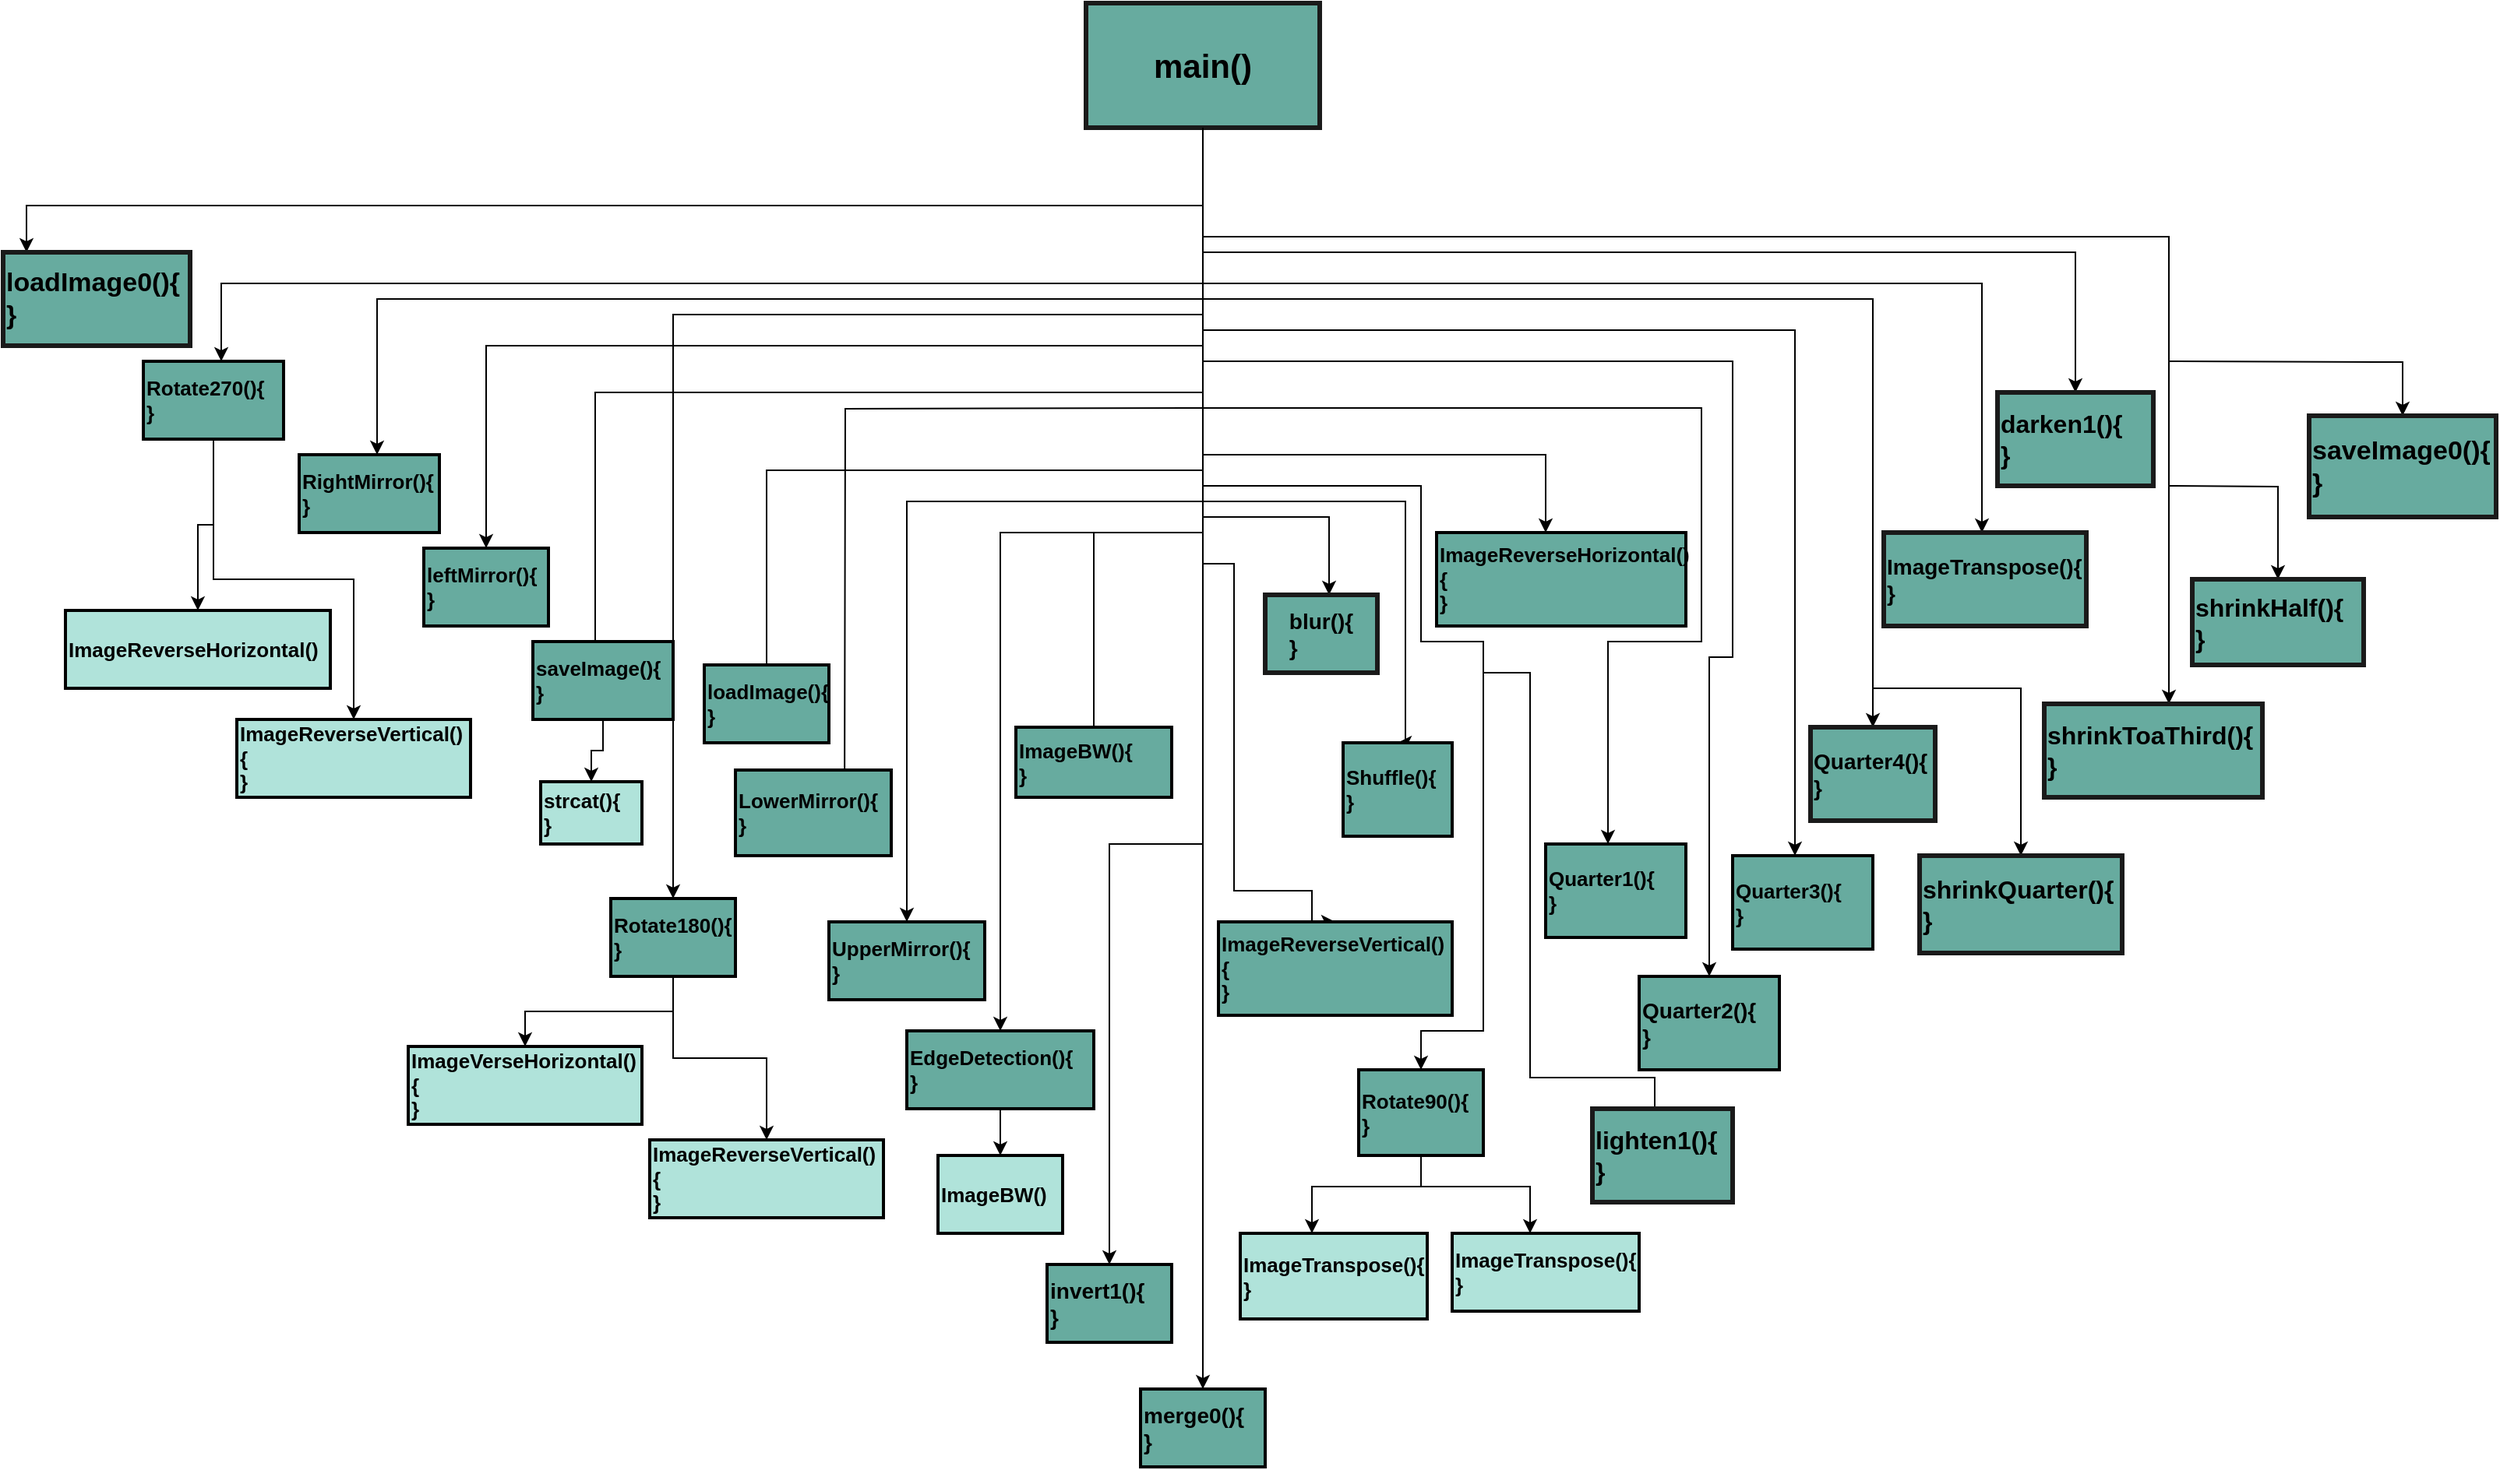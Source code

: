 <mxfile version="17.4.6" type="github">
  <diagram id="MK9E6m1rC_Ceh40QdafB" name="Page-1">
    <mxGraphModel dx="2343" dy="2130" grid="1" gridSize="10" guides="1" tooltips="1" connect="1" arrows="1" fold="1" page="1" pageScale="1" pageWidth="827" pageHeight="1169" math="0" shadow="0">
      <root>
        <mxCell id="0" />
        <mxCell id="1" parent="0" />
        <mxCell id="c3cVW_hT-gAAG0aajmd0-12" value="" style="edgeStyle=orthogonalEdgeStyle;rounded=0;orthogonalLoop=1;jettySize=auto;html=1;" edge="1" parent="1" source="NfJnrtJ1xeioVCy1zizD-12" target="c3cVW_hT-gAAG0aajmd0-11">
          <mxGeometry relative="1" as="geometry">
            <Array as="points">
              <mxPoint x="390" y="20" />
              <mxPoint x="200" y="20" />
            </Array>
          </mxGeometry>
        </mxCell>
        <mxCell id="c3cVW_hT-gAAG0aajmd0-14" value="" style="edgeStyle=orthogonalEdgeStyle;rounded=0;orthogonalLoop=1;jettySize=auto;html=1;" edge="1" parent="1" source="NfJnrtJ1xeioVCy1zizD-12" target="c3cVW_hT-gAAG0aajmd0-13">
          <mxGeometry relative="1" as="geometry">
            <Array as="points">
              <mxPoint x="390" y="40" />
              <mxPoint x="260" y="40" />
            </Array>
          </mxGeometry>
        </mxCell>
        <mxCell id="c3cVW_hT-gAAG0aajmd0-16" value="" style="edgeStyle=orthogonalEdgeStyle;rounded=0;orthogonalLoop=1;jettySize=auto;html=1;startArrow=none;" edge="1" parent="1" target="c3cVW_hT-gAAG0aajmd0-15">
          <mxGeometry relative="1" as="geometry">
            <mxPoint x="390" y="20" as="sourcePoint" />
            <Array as="points">
              <mxPoint x="390" y="240" />
              <mxPoint x="330" y="240" />
            </Array>
          </mxGeometry>
        </mxCell>
        <mxCell id="c3cVW_hT-gAAG0aajmd0-19" value="" style="edgeStyle=orthogonalEdgeStyle;rounded=0;orthogonalLoop=1;jettySize=auto;html=1;" edge="1" parent="1" source="NfJnrtJ1xeioVCy1zizD-12" target="c3cVW_hT-gAAG0aajmd0-18">
          <mxGeometry relative="1" as="geometry">
            <Array as="points">
              <mxPoint x="390" y="40" />
              <mxPoint x="390" y="40" />
            </Array>
          </mxGeometry>
        </mxCell>
        <mxCell id="c3cVW_hT-gAAG0aajmd0-21" value="" style="edgeStyle=orthogonalEdgeStyle;rounded=0;orthogonalLoop=1;jettySize=auto;html=1;entryX=0.5;entryY=0;entryDx=0;entryDy=0;" edge="1" parent="1" source="NfJnrtJ1xeioVCy1zizD-12" target="c3cVW_hT-gAAG0aajmd0-22">
          <mxGeometry relative="1" as="geometry">
            <Array as="points">
              <mxPoint x="390" y="60" />
              <mxPoint x="410" y="60" />
              <mxPoint x="410" y="270" />
              <mxPoint x="460" y="270" />
              <mxPoint x="460" y="290" />
            </Array>
          </mxGeometry>
        </mxCell>
        <mxCell id="c3cVW_hT-gAAG0aajmd0-23" value="" style="edgeStyle=orthogonalEdgeStyle;rounded=0;orthogonalLoop=1;jettySize=auto;html=1;entryX=0.5;entryY=0;entryDx=0;entryDy=0;" edge="1" parent="1" target="c3cVW_hT-gAAG0aajmd0-20">
          <mxGeometry relative="1" as="geometry">
            <mxPoint x="390" y="20" as="sourcePoint" />
            <Array as="points">
              <mxPoint x="520" y="20" />
              <mxPoint x="520" y="175" />
            </Array>
          </mxGeometry>
        </mxCell>
        <mxCell id="c3cVW_hT-gAAG0aajmd0-25" value="" style="edgeStyle=orthogonalEdgeStyle;rounded=0;orthogonalLoop=1;jettySize=auto;html=1;" edge="1" parent="1" source="NfJnrtJ1xeioVCy1zizD-12" target="c3cVW_hT-gAAG0aajmd0-24">
          <mxGeometry relative="1" as="geometry">
            <Array as="points">
              <mxPoint x="390" y="10" />
              <mxPoint x="530" y="10" />
              <mxPoint x="530" y="110" />
              <mxPoint x="570" y="110" />
              <mxPoint x="570" y="360" />
              <mxPoint x="530" y="360" />
            </Array>
          </mxGeometry>
        </mxCell>
        <mxCell id="c3cVW_hT-gAAG0aajmd0-27" value="" style="edgeStyle=orthogonalEdgeStyle;rounded=0;orthogonalLoop=1;jettySize=auto;html=1;" edge="1" parent="1" source="NfJnrtJ1xeioVCy1zizD-12" target="c3cVW_hT-gAAG0aajmd0-26">
          <mxGeometry relative="1" as="geometry">
            <Array as="points">
              <mxPoint x="390" y="-10" />
              <mxPoint x="610" y="-10" />
            </Array>
          </mxGeometry>
        </mxCell>
        <mxCell id="c3cVW_hT-gAAG0aajmd0-29" value="" style="edgeStyle=orthogonalEdgeStyle;rounded=0;orthogonalLoop=1;jettySize=auto;html=1;" edge="1" parent="1" source="NfJnrtJ1xeioVCy1zizD-12" target="c3cVW_hT-gAAG0aajmd0-28">
          <mxGeometry relative="1" as="geometry">
            <Array as="points">
              <mxPoint x="390" y="-80" />
              <mxPoint x="-70" y="-80" />
            </Array>
          </mxGeometry>
        </mxCell>
        <mxCell id="c3cVW_hT-gAAG0aajmd0-31" value="" style="edgeStyle=orthogonalEdgeStyle;rounded=0;orthogonalLoop=1;jettySize=auto;html=1;" edge="1" parent="1" source="NfJnrtJ1xeioVCy1zizD-12" target="c3cVW_hT-gAAG0aajmd0-30">
          <mxGeometry relative="1" as="geometry">
            <Array as="points">
              <mxPoint x="390" y="-40" />
              <mxPoint x="710" y="-40" />
              <mxPoint x="710" y="110" />
              <mxPoint x="650" y="110" />
            </Array>
          </mxGeometry>
        </mxCell>
        <mxCell id="c3cVW_hT-gAAG0aajmd0-33" value="" style="edgeStyle=orthogonalEdgeStyle;rounded=0;orthogonalLoop=1;jettySize=auto;html=1;" edge="1" parent="1" source="NfJnrtJ1xeioVCy1zizD-12" target="c3cVW_hT-gAAG0aajmd0-32">
          <mxGeometry relative="1" as="geometry">
            <Array as="points">
              <mxPoint x="390" y="-90" />
              <mxPoint x="770" y="-90" />
            </Array>
          </mxGeometry>
        </mxCell>
        <mxCell id="c3cVW_hT-gAAG0aajmd0-35" value="" style="edgeStyle=orthogonalEdgeStyle;rounded=0;orthogonalLoop=1;jettySize=auto;html=1;" edge="1" parent="1" source="NfJnrtJ1xeioVCy1zizD-12" target="c3cVW_hT-gAAG0aajmd0-34">
          <mxGeometry relative="1" as="geometry">
            <Array as="points">
              <mxPoint x="390" y="-70" />
              <mxPoint x="730" y="-70" />
              <mxPoint x="730" y="120" />
              <mxPoint x="715" y="120" />
            </Array>
          </mxGeometry>
        </mxCell>
        <mxCell id="c3cVW_hT-gAAG0aajmd0-65" value="" style="edgeStyle=orthogonalEdgeStyle;rounded=0;orthogonalLoop=1;jettySize=auto;html=1;fontSize=13;fontColor=none;" edge="1" parent="1" source="NfJnrtJ1xeioVCy1zizD-12" target="c3cVW_hT-gAAG0aajmd0-64">
          <mxGeometry relative="1" as="geometry">
            <Array as="points">
              <mxPoint x="390" y="30" />
              <mxPoint x="471" y="30" />
            </Array>
          </mxGeometry>
        </mxCell>
        <mxCell id="c3cVW_hT-gAAG0aajmd0-67" value="" style="edgeStyle=orthogonalEdgeStyle;rounded=0;orthogonalLoop=1;jettySize=auto;html=1;fontSize=13;fontColor=none;" edge="1" parent="1" source="NfJnrtJ1xeioVCy1zizD-12" target="c3cVW_hT-gAAG0aajmd0-66">
          <mxGeometry relative="1" as="geometry">
            <Array as="points">
              <mxPoint x="390" y="-110" />
              <mxPoint x="820" y="-110" />
            </Array>
          </mxGeometry>
        </mxCell>
        <mxCell id="c3cVW_hT-gAAG0aajmd0-69" value="" style="edgeStyle=orthogonalEdgeStyle;rounded=0;orthogonalLoop=1;jettySize=auto;html=1;fontSize=21;fontColor=none;" edge="1" parent="1" source="NfJnrtJ1xeioVCy1zizD-12" target="c3cVW_hT-gAAG0aajmd0-68">
          <mxGeometry relative="1" as="geometry">
            <Array as="points">
              <mxPoint x="390" y="-120" />
              <mxPoint x="890" y="-120" />
            </Array>
          </mxGeometry>
        </mxCell>
        <mxCell id="c3cVW_hT-gAAG0aajmd0-77" value="" style="edgeStyle=orthogonalEdgeStyle;rounded=0;orthogonalLoop=1;jettySize=auto;html=1;fontSize=14;fontColor=none;" edge="1" parent="1" source="NfJnrtJ1xeioVCy1zizD-12" target="c3cVW_hT-gAAG0aajmd0-76">
          <mxGeometry relative="1" as="geometry">
            <Array as="points">
              <mxPoint x="390" y="-140" />
              <mxPoint x="950" y="-140" />
            </Array>
          </mxGeometry>
        </mxCell>
        <mxCell id="c3cVW_hT-gAAG0aajmd0-85" value="" style="edgeStyle=orthogonalEdgeStyle;rounded=0;orthogonalLoop=1;jettySize=auto;html=1;fontSize=16;fontColor=none;" edge="1" parent="1" source="NfJnrtJ1xeioVCy1zizD-12" target="c3cVW_hT-gAAG0aajmd0-84">
          <mxGeometry relative="1" as="geometry">
            <Array as="points">
              <mxPoint x="390" y="-150" />
              <mxPoint x="1010" y="-150" />
            </Array>
          </mxGeometry>
        </mxCell>
        <mxCell id="c3cVW_hT-gAAG0aajmd0-87" value="" style="edgeStyle=orthogonalEdgeStyle;rounded=0;orthogonalLoop=1;jettySize=auto;html=1;fontSize=17;fontColor=none;" edge="1" parent="1" target="c3cVW_hT-gAAG0aajmd0-86">
          <mxGeometry relative="1" as="geometry">
            <mxPoint x="820" y="40" as="sourcePoint" />
            <Array as="points">
              <mxPoint x="915" y="140" />
            </Array>
          </mxGeometry>
        </mxCell>
        <mxCell id="c3cVW_hT-gAAG0aajmd0-89" value="" style="edgeStyle=orthogonalEdgeStyle;rounded=0;orthogonalLoop=1;jettySize=auto;html=1;fontSize=16;fontColor=none;" edge="1" parent="1" target="c3cVW_hT-gAAG0aajmd0-88">
          <mxGeometry relative="1" as="geometry">
            <mxPoint x="1010" y="10" as="sourcePoint" />
          </mxGeometry>
        </mxCell>
        <mxCell id="c3cVW_hT-gAAG0aajmd0-91" value="" style="edgeStyle=orthogonalEdgeStyle;rounded=0;orthogonalLoop=1;jettySize=auto;html=1;fontSize=16;fontColor=none;" edge="1" parent="1" target="c3cVW_hT-gAAG0aajmd0-90">
          <mxGeometry relative="1" as="geometry">
            <mxPoint x="1010" y="-70" as="sourcePoint" />
          </mxGeometry>
        </mxCell>
        <mxCell id="c3cVW_hT-gAAG0aajmd0-93" value="" style="edgeStyle=orthogonalEdgeStyle;rounded=0;orthogonalLoop=1;jettySize=auto;html=1;fontSize=17;fontColor=none;" edge="1" parent="1" source="NfJnrtJ1xeioVCy1zizD-12" target="c3cVW_hT-gAAG0aajmd0-92">
          <mxGeometry relative="1" as="geometry">
            <Array as="points">
              <mxPoint x="390" y="-170" />
              <mxPoint x="-365" y="-170" />
            </Array>
          </mxGeometry>
        </mxCell>
        <UserObject label="&lt;font size=&quot;1&quot;&gt;&lt;b style=&quot;font-size: 21px&quot;&gt;main()&lt;/b&gt;&lt;/font&gt;" treeRoot="1" id="NfJnrtJ1xeioVCy1zizD-12">
          <mxCell style="whiteSpace=wrap;html=1;align=center;treeFolding=1;treeMoving=1;newEdgeStyle={&quot;edgeStyle&quot;:&quot;elbowEdgeStyle&quot;,&quot;startArrow&quot;:&quot;none&quot;,&quot;endArrow&quot;:&quot;none&quot;};fillColor=#67AB9F;strokeColor=#1A1A1A;strokeWidth=3;rounded=0;" parent="1" vertex="1">
            <mxGeometry x="315" y="-300" width="150" height="80" as="geometry" />
          </mxCell>
        </UserObject>
        <mxCell id="NfJnrtJ1xeioVCy1zizD-10" value="" style="edgeStyle=elbowEdgeStyle;elbow=vertical;startArrow=none;endArrow=none;rounded=0;" parent="1" source="NfJnrtJ1xeioVCy1zizD-12" target="NfJnrtJ1xeioVCy1zizD-13" edge="1">
          <mxGeometry relative="1" as="geometry">
            <Array as="points">
              <mxPoint y="-50" />
              <mxPoint x="390" y="-20" />
            </Array>
          </mxGeometry>
        </mxCell>
        <mxCell id="NfJnrtJ1xeioVCy1zizD-11" value="" style="edgeStyle=elbowEdgeStyle;elbow=vertical;startArrow=none;endArrow=none;rounded=0;" parent="1" source="NfJnrtJ1xeioVCy1zizD-12" target="NfJnrtJ1xeioVCy1zizD-14" edge="1">
          <mxGeometry relative="1" as="geometry">
            <Array as="points">
              <mxPoint x="390" />
              <mxPoint x="170" y="20" />
              <mxPoint x="180" y="100" />
              <mxPoint x="260" y="125" />
            </Array>
          </mxGeometry>
        </mxCell>
        <mxCell id="NfJnrtJ1xeioVCy1zizD-16" value="" style="edgeStyle=orthogonalEdgeStyle;rounded=0;orthogonalLoop=1;jettySize=auto;html=1;" parent="1" source="NfJnrtJ1xeioVCy1zizD-13" target="NfJnrtJ1xeioVCy1zizD-15" edge="1">
          <mxGeometry relative="1" as="geometry" />
        </mxCell>
        <mxCell id="NfJnrtJ1xeioVCy1zizD-13" value="&lt;b style=&quot;font-size: 13px&quot;&gt;saveImage(){&lt;br&gt;}&lt;/b&gt;" style="whiteSpace=wrap;html=1;align=left;verticalAlign=middle;treeFolding=1;treeMoving=1;newEdgeStyle={&quot;edgeStyle&quot;:&quot;elbowEdgeStyle&quot;,&quot;startArrow&quot;:&quot;none&quot;,&quot;endArrow&quot;:&quot;none&quot;};strokeWidth=2;fillColor=#67AB9F;rounded=0;" parent="1" vertex="1">
          <mxGeometry x="-40" y="110" width="90" height="50" as="geometry" />
        </mxCell>
        <mxCell id="c3cVW_hT-gAAG0aajmd0-55" value="" style="edgeStyle=orthogonalEdgeStyle;rounded=0;orthogonalLoop=1;jettySize=auto;html=1;fontSize=13;fontColor=none;" edge="1" parent="1" target="c3cVW_hT-gAAG0aajmd0-54">
          <mxGeometry relative="1" as="geometry">
            <mxPoint x="390" y="-100" as="sourcePoint" />
            <Array as="points">
              <mxPoint x="300" y="-100" />
              <mxPoint x="50" y="-100" />
            </Array>
          </mxGeometry>
        </mxCell>
        <mxCell id="NfJnrtJ1xeioVCy1zizD-14" value="&lt;b style=&quot;font-size: 13px&quot;&gt;loadImage(){&lt;br&gt;}&lt;/b&gt;" style="whiteSpace=wrap;html=1;align=left;verticalAlign=middle;treeFolding=1;treeMoving=1;newEdgeStyle={&quot;edgeStyle&quot;:&quot;elbowEdgeStyle&quot;,&quot;startArrow&quot;:&quot;none&quot;,&quot;endArrow&quot;:&quot;none&quot;};strokeWidth=2;fillColor=#67AB9F;rounded=0;" parent="1" vertex="1">
          <mxGeometry x="70" y="125" width="80" height="50" as="geometry" />
        </mxCell>
        <mxCell id="c3cVW_hT-gAAG0aajmd0-7" style="edgeStyle=orthogonalEdgeStyle;rounded=0;orthogonalLoop=1;jettySize=auto;html=1;exitX=0.5;exitY=1;exitDx=0;exitDy=0;" edge="1" parent="1" source="NfJnrtJ1xeioVCy1zizD-14" target="NfJnrtJ1xeioVCy1zizD-14">
          <mxGeometry relative="1" as="geometry" />
        </mxCell>
        <mxCell id="c3cVW_hT-gAAG0aajmd0-57" style="edgeStyle=orthogonalEdgeStyle;rounded=0;orthogonalLoop=1;jettySize=auto;html=1;fontSize=13;fontColor=none;" edge="1" parent="1">
          <mxGeometry relative="1" as="geometry">
            <mxPoint x="160" y="230" as="targetPoint" />
            <mxPoint x="390" y="-40" as="sourcePoint" />
          </mxGeometry>
        </mxCell>
        <UserObject label="&lt;b style=&quot;font-size: 13px&quot;&gt;LowerMirror(){&lt;br&gt;}&lt;/b&gt;" treeRoot="1" id="c3cVW_hT-gAAG0aajmd0-9">
          <mxCell style="whiteSpace=wrap;html=1;align=left;treeFolding=1;treeMoving=1;newEdgeStyle={&quot;edgeStyle&quot;:&quot;elbowEdgeStyle&quot;,&quot;startArrow&quot;:&quot;none&quot;,&quot;endArrow&quot;:&quot;none&quot;};strokeWidth=2;fillColor=#67AB9F;rounded=0;" vertex="1" parent="1">
            <mxGeometry x="90" y="192.5" width="100" height="55" as="geometry" />
          </mxCell>
        </UserObject>
        <UserObject label="&lt;b style=&quot;font-size: 13px&quot;&gt;UpperMirror(){&lt;br&gt;}&lt;/b&gt;" treeRoot="1" id="c3cVW_hT-gAAG0aajmd0-11">
          <mxCell style="whiteSpace=wrap;html=1;align=left;treeFolding=1;treeMoving=1;newEdgeStyle={&quot;edgeStyle&quot;:&quot;elbowEdgeStyle&quot;,&quot;startArrow&quot;:&quot;none&quot;,&quot;endArrow&quot;:&quot;none&quot;};strokeWidth=2;fillColor=#67AB9F;rounded=0;" vertex="1" parent="1">
            <mxGeometry x="150" y="290" width="100" height="50" as="geometry" />
          </mxCell>
        </UserObject>
        <mxCell id="c3cVW_hT-gAAG0aajmd0-41" value="" style="edgeStyle=orthogonalEdgeStyle;rounded=0;orthogonalLoop=1;jettySize=auto;html=1;fontSize=13;fontColor=none;" edge="1" parent="1" source="c3cVW_hT-gAAG0aajmd0-13" target="c3cVW_hT-gAAG0aajmd0-40">
          <mxGeometry relative="1" as="geometry" />
        </mxCell>
        <UserObject label="&lt;b style=&quot;font-size: 13px&quot;&gt;EdgeDetection(){&lt;br&gt;}&lt;/b&gt;" treeRoot="1" id="c3cVW_hT-gAAG0aajmd0-13">
          <mxCell style="whiteSpace=wrap;html=1;align=left;treeFolding=1;treeMoving=1;newEdgeStyle={&quot;edgeStyle&quot;:&quot;elbowEdgeStyle&quot;,&quot;startArrow&quot;:&quot;none&quot;,&quot;endArrow&quot;:&quot;none&quot;};strokeWidth=2;fillColor=#67AB9F;rounded=0;" vertex="1" parent="1">
            <mxGeometry x="200" y="360" width="120" height="50" as="geometry" />
          </mxCell>
        </UserObject>
        <UserObject label="&lt;b style=&quot;font-size: 14px&quot;&gt;invert1(){&lt;br&gt;}&lt;/b&gt;" treeRoot="1" id="c3cVW_hT-gAAG0aajmd0-15">
          <mxCell style="whiteSpace=wrap;html=1;align=left;treeFolding=1;treeMoving=1;newEdgeStyle={&quot;edgeStyle&quot;:&quot;elbowEdgeStyle&quot;,&quot;startArrow&quot;:&quot;none&quot;,&quot;endArrow&quot;:&quot;none&quot;};strokeWidth=2;fillColor=#67AB9F;rounded=0;" vertex="1" parent="1">
            <mxGeometry x="290" y="510" width="80" height="50" as="geometry" />
          </mxCell>
        </UserObject>
        <UserObject label="&lt;b style=&quot;font-size: 14px&quot;&gt;merge0(){&lt;br&gt;}&lt;/b&gt;" treeRoot="1" id="c3cVW_hT-gAAG0aajmd0-18">
          <mxCell style="whiteSpace=wrap;html=1;align=left;treeFolding=1;treeMoving=1;newEdgeStyle={&quot;edgeStyle&quot;:&quot;elbowEdgeStyle&quot;,&quot;startArrow&quot;:&quot;none&quot;,&quot;endArrow&quot;:&quot;none&quot;};strokeWidth=2;fillColor=#67AB9F;rounded=0;" vertex="1" parent="1">
            <mxGeometry x="350" y="590" width="80" height="50" as="geometry" />
          </mxCell>
        </UserObject>
        <UserObject label="&lt;b style=&quot;font-size: 13px&quot;&gt;Shuffle(){&lt;br&gt;}&lt;/b&gt;" treeRoot="1" id="c3cVW_hT-gAAG0aajmd0-20">
          <mxCell style="whiteSpace=wrap;html=1;align=left;treeFolding=1;treeMoving=1;newEdgeStyle={&quot;edgeStyle&quot;:&quot;elbowEdgeStyle&quot;,&quot;startArrow&quot;:&quot;none&quot;,&quot;endArrow&quot;:&quot;none&quot;};fillColor=#67AB9F;strokeColor=#000000;strokeWidth=2;rounded=0;" vertex="1" parent="1">
            <mxGeometry x="480" y="175" width="70" height="60" as="geometry" />
          </mxCell>
        </UserObject>
        <UserObject label="&lt;b style=&quot;font-size: 13px&quot;&gt;ImageReverseVertical(){&lt;br&gt;}&lt;/b&gt;" treeRoot="1" id="c3cVW_hT-gAAG0aajmd0-22">
          <mxCell style="whiteSpace=wrap;html=1;align=left;treeFolding=1;treeMoving=1;newEdgeStyle={&quot;edgeStyle&quot;:&quot;elbowEdgeStyle&quot;,&quot;startArrow&quot;:&quot;none&quot;,&quot;endArrow&quot;:&quot;none&quot;};strokeWidth=2;fillColor=#67AB9F;rounded=0;" vertex="1" parent="1">
            <mxGeometry x="400" y="290" width="150" height="60" as="geometry" />
          </mxCell>
        </UserObject>
        <mxCell id="c3cVW_hT-gAAG0aajmd0-47" value="" style="edgeStyle=orthogonalEdgeStyle;rounded=0;orthogonalLoop=1;jettySize=auto;html=1;fontSize=13;fontColor=none;" edge="1" parent="1" source="c3cVW_hT-gAAG0aajmd0-24" target="c3cVW_hT-gAAG0aajmd0-46">
          <mxGeometry relative="1" as="geometry">
            <Array as="points">
              <mxPoint x="530" y="460" />
              <mxPoint x="460" y="460" />
            </Array>
          </mxGeometry>
        </mxCell>
        <mxCell id="c3cVW_hT-gAAG0aajmd0-49" value="" style="edgeStyle=orthogonalEdgeStyle;rounded=0;orthogonalLoop=1;jettySize=auto;html=1;fontSize=13;fontColor=none;" edge="1" parent="1" source="c3cVW_hT-gAAG0aajmd0-24" target="c3cVW_hT-gAAG0aajmd0-48">
          <mxGeometry relative="1" as="geometry">
            <Array as="points">
              <mxPoint x="530" y="460" />
              <mxPoint x="600" y="460" />
            </Array>
          </mxGeometry>
        </mxCell>
        <mxCell id="c3cVW_hT-gAAG0aajmd0-79" value="" style="edgeStyle=orthogonalEdgeStyle;rounded=0;orthogonalLoop=1;jettySize=auto;html=1;fontSize=18;fontColor=none;" edge="1" parent="1">
          <mxGeometry relative="1" as="geometry">
            <mxPoint x="570" y="130" as="sourcePoint" />
            <mxPoint x="680" y="440" as="targetPoint" />
            <Array as="points">
              <mxPoint x="600" y="130" />
              <mxPoint x="600" y="390" />
              <mxPoint x="680" y="390" />
            </Array>
          </mxGeometry>
        </mxCell>
        <UserObject label="&lt;b style=&quot;font-size: 13px&quot;&gt;Rotate90(){&lt;br&gt;}&lt;/b&gt;" treeRoot="1" id="c3cVW_hT-gAAG0aajmd0-24">
          <mxCell style="whiteSpace=wrap;html=1;align=left;treeFolding=1;treeMoving=1;newEdgeStyle={&quot;edgeStyle&quot;:&quot;elbowEdgeStyle&quot;,&quot;startArrow&quot;:&quot;none&quot;,&quot;endArrow&quot;:&quot;none&quot;};strokeWidth=2;fillColor=#67AB9F;rounded=0;" vertex="1" parent="1">
            <mxGeometry x="490" y="385" width="80" height="55" as="geometry" />
          </mxCell>
        </UserObject>
        <UserObject label="&lt;b style=&quot;font-size: 13px&quot;&gt;ImageReverseHorizontal(){&lt;br&gt;}&lt;/b&gt;" treeRoot="1" id="c3cVW_hT-gAAG0aajmd0-26">
          <mxCell style="whiteSpace=wrap;html=1;align=left;treeFolding=1;treeMoving=1;newEdgeStyle={&quot;edgeStyle&quot;:&quot;elbowEdgeStyle&quot;,&quot;startArrow&quot;:&quot;none&quot;,&quot;endArrow&quot;:&quot;none&quot;};strokeWidth=2;fillColor=#67AB9F;rounded=0;" vertex="1" parent="1">
            <mxGeometry x="540" y="40" width="160" height="60" as="geometry" />
          </mxCell>
        </UserObject>
        <mxCell id="c3cVW_hT-gAAG0aajmd0-39" value="" style="edgeStyle=orthogonalEdgeStyle;rounded=0;orthogonalLoop=1;jettySize=auto;html=1;fontSize=13;fontColor=none;" edge="1" parent="1" target="c3cVW_hT-gAAG0aajmd0-38">
          <mxGeometry relative="1" as="geometry">
            <mxPoint x="390" y="-50" as="sourcePoint" />
            <Array as="points">
              <mxPoint x="390" y="-110" />
              <mxPoint x="-140" y="-110" />
            </Array>
          </mxGeometry>
        </mxCell>
        <UserObject label="&lt;b style=&quot;font-size: 13px&quot;&gt;leftMirror(){&lt;br&gt;}&lt;/b&gt;" treeRoot="1" id="c3cVW_hT-gAAG0aajmd0-28">
          <mxCell style="whiteSpace=wrap;html=1;align=left;treeFolding=1;treeMoving=1;newEdgeStyle={&quot;edgeStyle&quot;:&quot;elbowEdgeStyle&quot;,&quot;startArrow&quot;:&quot;none&quot;,&quot;endArrow&quot;:&quot;none&quot;};strokeWidth=2;fillColor=#67AB9F;rounded=0;" vertex="1" parent="1">
            <mxGeometry x="-110" y="50" width="80" height="50" as="geometry" />
          </mxCell>
        </UserObject>
        <UserObject label="&lt;b style=&quot;font-size: 13px&quot;&gt;Quarter1(){&lt;br&gt;}&lt;/b&gt;" treeRoot="1" id="c3cVW_hT-gAAG0aajmd0-30">
          <mxCell style="whiteSpace=wrap;html=1;align=left;treeFolding=1;treeMoving=1;newEdgeStyle={&quot;edgeStyle&quot;:&quot;elbowEdgeStyle&quot;,&quot;startArrow&quot;:&quot;none&quot;,&quot;endArrow&quot;:&quot;none&quot;};strokeWidth=2;fillColor=#67AB9F;rounded=0;" vertex="1" parent="1">
            <mxGeometry x="610" y="240" width="90" height="60" as="geometry" />
          </mxCell>
        </UserObject>
        <UserObject label="&lt;b style=&quot;font-size: 13px&quot;&gt;Quarter3(){&lt;br&gt;}&lt;/b&gt;" treeRoot="1" id="c3cVW_hT-gAAG0aajmd0-32">
          <mxCell style="whiteSpace=wrap;html=1;align=left;treeFolding=1;treeMoving=1;newEdgeStyle={&quot;edgeStyle&quot;:&quot;elbowEdgeStyle&quot;,&quot;startArrow&quot;:&quot;none&quot;,&quot;endArrow&quot;:&quot;none&quot;};strokeWidth=2;fillColor=#67AB9F;rounded=0;" vertex="1" parent="1">
            <mxGeometry x="730" y="247.5" width="90" height="60" as="geometry" />
          </mxCell>
        </UserObject>
        <UserObject label="&lt;b style=&quot;font-size: 14px&quot;&gt;Quarter2(){&lt;br&gt;}&lt;/b&gt;" treeRoot="1" id="c3cVW_hT-gAAG0aajmd0-34">
          <mxCell style="whiteSpace=wrap;html=1;align=left;treeFolding=1;treeMoving=1;newEdgeStyle={&quot;edgeStyle&quot;:&quot;elbowEdgeStyle&quot;,&quot;startArrow&quot;:&quot;none&quot;,&quot;endArrow&quot;:&quot;none&quot;};strokeWidth=2;fillColor=#67AB9F;rounded=0;" vertex="1" parent="1">
            <mxGeometry x="670" y="325" width="90" height="60" as="geometry" />
          </mxCell>
        </UserObject>
        <mxCell id="c3cVW_hT-gAAG0aajmd0-71" value="" style="edgeStyle=orthogonalEdgeStyle;rounded=0;orthogonalLoop=1;jettySize=auto;html=1;fontSize=14;fontColor=none;" edge="1" parent="1" target="c3cVW_hT-gAAG0aajmd0-70">
          <mxGeometry relative="1" as="geometry">
            <mxPoint x="390" y="-170" as="sourcePoint" />
            <Array as="points">
              <mxPoint x="390" y="-120" />
              <mxPoint x="-240" y="-120" />
            </Array>
          </mxGeometry>
        </mxCell>
        <UserObject label="&lt;b style=&quot;font-size: 13px&quot;&gt;RightMirror(){&lt;br&gt;}&lt;/b&gt;" treeRoot="1" id="c3cVW_hT-gAAG0aajmd0-38">
          <mxCell style="whiteSpace=wrap;html=1;align=left;treeFolding=1;treeMoving=1;newEdgeStyle={&quot;edgeStyle&quot;:&quot;elbowEdgeStyle&quot;,&quot;startArrow&quot;:&quot;none&quot;,&quot;endArrow&quot;:&quot;none&quot;};strokeWidth=2;fillColor=#67AB9F;rounded=0;" vertex="1" parent="1">
            <mxGeometry x="-190" y="-10" width="90" height="50" as="geometry" />
          </mxCell>
        </UserObject>
        <UserObject label="&lt;span style=&quot;font-size: 13px&quot;&gt;&lt;b&gt;ImageBW()&lt;/b&gt;&lt;/span&gt;" treeRoot="1" id="c3cVW_hT-gAAG0aajmd0-40">
          <mxCell style="whiteSpace=wrap;html=1;align=left;treeFolding=1;treeMoving=1;newEdgeStyle={&quot;edgeStyle&quot;:&quot;elbowEdgeStyle&quot;,&quot;startArrow&quot;:&quot;none&quot;,&quot;endArrow&quot;:&quot;none&quot;};strokeWidth=2;fillColor=#B0E3DA;rounded=0;" vertex="1" parent="1">
            <mxGeometry x="220" y="440" width="80" height="50" as="geometry" />
          </mxCell>
        </UserObject>
        <UserObject label="&lt;b style=&quot;font-size: 13px&quot;&gt;ImageBW(){&lt;br&gt;}&lt;/b&gt;" treeRoot="1" id="c3cVW_hT-gAAG0aajmd0-42">
          <mxCell style="whiteSpace=wrap;html=1;align=left;treeFolding=1;treeMoving=1;newEdgeStyle={&quot;edgeStyle&quot;:&quot;elbowEdgeStyle&quot;,&quot;startArrow&quot;:&quot;none&quot;,&quot;endArrow&quot;:&quot;none&quot;};strokeWidth=2;fillColor=#67AB9F;rounded=0;" vertex="1" parent="1">
            <mxGeometry x="270" y="165" width="100" height="45" as="geometry" />
          </mxCell>
        </UserObject>
        <mxCell id="c3cVW_hT-gAAG0aajmd0-44" value="" style="edgeStyle=orthogonalEdgeStyle;rounded=0;orthogonalLoop=1;jettySize=auto;html=1;endArrow=none;" edge="1" parent="1" source="NfJnrtJ1xeioVCy1zizD-12" target="c3cVW_hT-gAAG0aajmd0-42">
          <mxGeometry relative="1" as="geometry">
            <mxPoint x="370" y="-130" as="sourcePoint" />
            <mxPoint x="410" y="290" as="targetPoint" />
            <Array as="points">
              <mxPoint x="390" y="40" />
              <mxPoint x="320" y="40" />
            </Array>
          </mxGeometry>
        </mxCell>
        <UserObject label="&lt;b style=&quot;font-size: 13px&quot;&gt;ImageTranspose(){&lt;br&gt;}&lt;/b&gt;" treeRoot="1" id="c3cVW_hT-gAAG0aajmd0-46">
          <mxCell style="whiteSpace=wrap;html=1;align=left;treeFolding=1;treeMoving=1;newEdgeStyle={&quot;edgeStyle&quot;:&quot;elbowEdgeStyle&quot;,&quot;startArrow&quot;:&quot;none&quot;,&quot;endArrow&quot;:&quot;none&quot;};strokeWidth=2;fillColor=#B0E3DA;rounded=0;" vertex="1" parent="1">
            <mxGeometry x="414" y="490" width="120" height="55" as="geometry" />
          </mxCell>
        </UserObject>
        <UserObject label="&lt;b style=&quot;font-size: 13px&quot;&gt;ImageTranspose(){&lt;br&gt;}&lt;/b&gt;" treeRoot="1" id="c3cVW_hT-gAAG0aajmd0-48">
          <mxCell style="whiteSpace=wrap;html=1;align=left;treeFolding=1;treeMoving=1;newEdgeStyle={&quot;edgeStyle&quot;:&quot;elbowEdgeStyle&quot;,&quot;startArrow&quot;:&quot;none&quot;,&quot;endArrow&quot;:&quot;none&quot;};strokeWidth=2;fillColor=#B0E3DA;rounded=0;" vertex="1" parent="1">
            <mxGeometry x="550" y="490" width="120" height="50" as="geometry" />
          </mxCell>
        </UserObject>
        <mxCell id="c3cVW_hT-gAAG0aajmd0-61" value="" style="edgeStyle=orthogonalEdgeStyle;rounded=0;orthogonalLoop=1;jettySize=auto;html=1;fontSize=13;fontColor=none;" edge="1" parent="1" source="c3cVW_hT-gAAG0aajmd0-54" target="c3cVW_hT-gAAG0aajmd0-60">
          <mxGeometry relative="1" as="geometry" />
        </mxCell>
        <mxCell id="c3cVW_hT-gAAG0aajmd0-63" value="" style="edgeStyle=orthogonalEdgeStyle;rounded=0;orthogonalLoop=1;jettySize=auto;html=1;fontSize=13;fontColor=none;" edge="1" parent="1" source="c3cVW_hT-gAAG0aajmd0-54" target="c3cVW_hT-gAAG0aajmd0-62">
          <mxGeometry relative="1" as="geometry" />
        </mxCell>
        <mxCell id="c3cVW_hT-gAAG0aajmd0-54" value="&lt;b style=&quot;font-size: 13px&quot;&gt;Rotate180(){&lt;br&gt;}&lt;/b&gt;" style="whiteSpace=wrap;html=1;align=left;verticalAlign=middle;treeFolding=1;treeMoving=1;newEdgeStyle={&quot;edgeStyle&quot;:&quot;elbowEdgeStyle&quot;,&quot;startArrow&quot;:&quot;none&quot;,&quot;endArrow&quot;:&quot;none&quot;};strokeWidth=2;fillColor=#67AB9F;rounded=0;" vertex="1" parent="1">
          <mxGeometry x="10" y="275" width="80" height="50" as="geometry" />
        </mxCell>
        <mxCell id="c3cVW_hT-gAAG0aajmd0-60" value="&lt;span style=&quot;font-size: 13px&quot;&gt;&lt;b&gt;ImageVerseHorizontal(){&lt;br&gt;}&lt;/b&gt;&lt;/span&gt;" style="whiteSpace=wrap;html=1;align=left;verticalAlign=middle;treeFolding=1;treeMoving=1;newEdgeStyle={&quot;edgeStyle&quot;:&quot;elbowEdgeStyle&quot;,&quot;startArrow&quot;:&quot;none&quot;,&quot;endArrow&quot;:&quot;none&quot;};strokeWidth=2;fillColor=#B0E3DA;rounded=0;" vertex="1" parent="1">
          <mxGeometry x="-120" y="370" width="150" height="50" as="geometry" />
        </mxCell>
        <mxCell id="c3cVW_hT-gAAG0aajmd0-62" value="&lt;b style=&quot;font-size: 13px&quot;&gt;ImageReverseVertical(){&lt;br&gt;}&lt;/b&gt;" style="whiteSpace=wrap;html=1;align=left;verticalAlign=middle;treeFolding=1;treeMoving=1;newEdgeStyle={&quot;edgeStyle&quot;:&quot;elbowEdgeStyle&quot;,&quot;startArrow&quot;:&quot;none&quot;,&quot;endArrow&quot;:&quot;none&quot;};strokeWidth=2;fillColor=#B0E3DA;rounded=0;" vertex="1" parent="1">
          <mxGeometry x="35" y="430" width="150" height="50" as="geometry" />
        </mxCell>
        <UserObject label="&lt;b&gt;&lt;font style=&quot;font-size: 14px&quot;&gt;blur(){&lt;br&gt;&lt;div style=&quot;text-align: left&quot;&gt;&lt;b style=&quot;font-size: 12px&quot;&gt;&lt;font style=&quot;font-size: 14px&quot;&gt;}&lt;/font&gt;&lt;/b&gt;&lt;/div&gt;&lt;/font&gt;&lt;/b&gt;" treeRoot="1" id="c3cVW_hT-gAAG0aajmd0-64">
          <mxCell style="whiteSpace=wrap;html=1;align=center;treeFolding=1;treeMoving=1;newEdgeStyle={&quot;edgeStyle&quot;:&quot;elbowEdgeStyle&quot;,&quot;startArrow&quot;:&quot;none&quot;,&quot;endArrow&quot;:&quot;none&quot;};fillColor=#67AB9F;strokeColor=#1A1A1A;strokeWidth=3;rounded=0;" vertex="1" parent="1">
            <mxGeometry x="430" y="80" width="72" height="50" as="geometry" />
          </mxCell>
        </UserObject>
        <UserObject label="&lt;span style=&quot;font-size: 14px&quot;&gt;&lt;b&gt;Quarter4(){&lt;br&gt;}&lt;/b&gt;&lt;/span&gt;" treeRoot="1" id="c3cVW_hT-gAAG0aajmd0-66">
          <mxCell style="whiteSpace=wrap;html=1;align=left;treeFolding=1;treeMoving=1;newEdgeStyle={&quot;edgeStyle&quot;:&quot;elbowEdgeStyle&quot;,&quot;startArrow&quot;:&quot;none&quot;,&quot;endArrow&quot;:&quot;none&quot;};fillColor=#67AB9F;strokeColor=#1A1A1A;strokeWidth=3;rounded=0;" vertex="1" parent="1">
            <mxGeometry x="780" y="165" width="80" height="60" as="geometry" />
          </mxCell>
        </UserObject>
        <UserObject label="&lt;span style=&quot;font-size: 14px&quot;&gt;&lt;b&gt;ImageTranspose(){&lt;br&gt;}&lt;/b&gt;&lt;/span&gt;" treeRoot="1" id="c3cVW_hT-gAAG0aajmd0-68">
          <mxCell style="whiteSpace=wrap;html=1;align=left;treeFolding=1;treeMoving=1;newEdgeStyle={&quot;edgeStyle&quot;:&quot;elbowEdgeStyle&quot;,&quot;startArrow&quot;:&quot;none&quot;,&quot;endArrow&quot;:&quot;none&quot;};fillColor=#67AB9F;strokeColor=#1A1A1A;strokeWidth=3;rounded=0;" vertex="1" parent="1">
            <mxGeometry x="827" y="40" width="130" height="60" as="geometry" />
          </mxCell>
        </UserObject>
        <mxCell id="c3cVW_hT-gAAG0aajmd0-73" value="" style="edgeStyle=orthogonalEdgeStyle;rounded=0;orthogonalLoop=1;jettySize=auto;html=1;fontSize=14;fontColor=none;" edge="1" parent="1" source="c3cVW_hT-gAAG0aajmd0-70" target="c3cVW_hT-gAAG0aajmd0-72">
          <mxGeometry relative="1" as="geometry" />
        </mxCell>
        <mxCell id="c3cVW_hT-gAAG0aajmd0-75" value="" style="edgeStyle=orthogonalEdgeStyle;rounded=0;orthogonalLoop=1;jettySize=auto;html=1;fontSize=14;fontColor=none;" edge="1" parent="1" source="c3cVW_hT-gAAG0aajmd0-70" target="c3cVW_hT-gAAG0aajmd0-74">
          <mxGeometry relative="1" as="geometry" />
        </mxCell>
        <UserObject label="&lt;span style=&quot;font-size: 13px&quot;&gt;&lt;b&gt;Rotate270(){&lt;br&gt;}&lt;/b&gt;&lt;/span&gt;" treeRoot="1" id="c3cVW_hT-gAAG0aajmd0-70">
          <mxCell style="whiteSpace=wrap;html=1;align=left;treeFolding=1;treeMoving=1;newEdgeStyle={&quot;edgeStyle&quot;:&quot;elbowEdgeStyle&quot;,&quot;startArrow&quot;:&quot;none&quot;,&quot;endArrow&quot;:&quot;none&quot;};strokeWidth=2;fillColor=#67AB9F;rounded=0;" vertex="1" parent="1">
            <mxGeometry x="-290" y="-70" width="90" height="50" as="geometry" />
          </mxCell>
        </UserObject>
        <UserObject label="&lt;span style=&quot;font-size: 13px&quot;&gt;&lt;b&gt;ImageReverseHorizontal()&lt;/b&gt;&lt;/span&gt;" treeRoot="1" id="c3cVW_hT-gAAG0aajmd0-72">
          <mxCell style="whiteSpace=wrap;html=1;align=left;treeFolding=1;treeMoving=1;newEdgeStyle={&quot;edgeStyle&quot;:&quot;elbowEdgeStyle&quot;,&quot;startArrow&quot;:&quot;none&quot;,&quot;endArrow&quot;:&quot;none&quot;};strokeWidth=2;fillColor=#B0E3DA;rounded=0;" vertex="1" parent="1">
            <mxGeometry x="-340" y="90" width="170" height="50" as="geometry" />
          </mxCell>
        </UserObject>
        <UserObject label="&lt;span style=&quot;font-size: 13px&quot;&gt;&lt;b&gt;ImageReverseVertical(){&lt;br&gt;}&lt;/b&gt;&lt;/span&gt;" treeRoot="1" id="c3cVW_hT-gAAG0aajmd0-74">
          <mxCell style="whiteSpace=wrap;html=1;align=left;treeFolding=1;treeMoving=1;newEdgeStyle={&quot;edgeStyle&quot;:&quot;elbowEdgeStyle&quot;,&quot;startArrow&quot;:&quot;none&quot;,&quot;endArrow&quot;:&quot;none&quot;};strokeWidth=2;fillColor=#B0E3DA;rounded=0;" vertex="1" parent="1">
            <mxGeometry x="-230" y="160" width="150" height="50" as="geometry" />
          </mxCell>
        </UserObject>
        <UserObject label="&lt;span style=&quot;font-size: 16px&quot;&gt;&lt;b&gt;darken1(){&lt;br&gt;}&lt;/b&gt;&lt;/span&gt;" treeRoot="1" id="c3cVW_hT-gAAG0aajmd0-76">
          <mxCell style="whiteSpace=wrap;html=1;align=left;treeFolding=1;treeMoving=1;newEdgeStyle={&quot;edgeStyle&quot;:&quot;elbowEdgeStyle&quot;,&quot;startArrow&quot;:&quot;none&quot;,&quot;endArrow&quot;:&quot;none&quot;};fillColor=#67AB9F;strokeColor=#1A1A1A;strokeWidth=3;rounded=0;" vertex="1" parent="1">
            <mxGeometry x="900" y="-50" width="100" height="60" as="geometry" />
          </mxCell>
        </UserObject>
        <UserObject label="&lt;span style=&quot;font-size: 16px&quot;&gt;&lt;b&gt;lighten1(){&lt;br&gt;}&lt;/b&gt;&lt;/span&gt;" treeRoot="1" id="c3cVW_hT-gAAG0aajmd0-82">
          <mxCell style="whiteSpace=wrap;html=1;align=left;treeFolding=1;treeMoving=1;newEdgeStyle={&quot;edgeStyle&quot;:&quot;elbowEdgeStyle&quot;,&quot;startArrow&quot;:&quot;none&quot;,&quot;endArrow&quot;:&quot;none&quot;};fillColor=#67AB9F;strokeColor=#1A1A1A;strokeWidth=3;rounded=0;" vertex="1" parent="1">
            <mxGeometry x="640" y="410" width="90" height="60" as="geometry" />
          </mxCell>
        </UserObject>
        <UserObject label="&lt;span style=&quot;font-size: 16px&quot;&gt;&lt;b&gt;shrinkToaThird(){&lt;br&gt;}&lt;/b&gt;&lt;/span&gt;" treeRoot="1" id="c3cVW_hT-gAAG0aajmd0-84">
          <mxCell style="whiteSpace=wrap;html=1;align=left;treeFolding=1;treeMoving=1;newEdgeStyle={&quot;edgeStyle&quot;:&quot;elbowEdgeStyle&quot;,&quot;startArrow&quot;:&quot;none&quot;,&quot;endArrow&quot;:&quot;none&quot;};fillColor=#67AB9F;strokeColor=#1A1A1A;strokeWidth=3;rounded=0;" vertex="1" parent="1">
            <mxGeometry x="930" y="150" width="140" height="60" as="geometry" />
          </mxCell>
        </UserObject>
        <UserObject label="&lt;span style=&quot;font-size: 16px&quot;&gt;&lt;b&gt;shrinkQuarter(){&lt;br&gt;}&lt;/b&gt;&lt;/span&gt;" treeRoot="1" id="c3cVW_hT-gAAG0aajmd0-86">
          <mxCell style="whiteSpace=wrap;html=1;align=left;treeFolding=1;treeMoving=1;newEdgeStyle={&quot;edgeStyle&quot;:&quot;elbowEdgeStyle&quot;,&quot;startArrow&quot;:&quot;none&quot;,&quot;endArrow&quot;:&quot;none&quot;};fillColor=#67AB9F;strokeColor=#1A1A1A;strokeWidth=3;rounded=0;" vertex="1" parent="1">
            <mxGeometry x="850" y="247.5" width="130" height="62.5" as="geometry" />
          </mxCell>
        </UserObject>
        <UserObject label="&lt;span style=&quot;font-size: 16px&quot;&gt;&lt;b&gt;shrinkHalf(){&lt;br&gt;}&lt;/b&gt;&lt;/span&gt;" treeRoot="1" id="c3cVW_hT-gAAG0aajmd0-88">
          <mxCell style="whiteSpace=wrap;html=1;align=left;treeFolding=1;treeMoving=1;newEdgeStyle={&quot;edgeStyle&quot;:&quot;elbowEdgeStyle&quot;,&quot;startArrow&quot;:&quot;none&quot;,&quot;endArrow&quot;:&quot;none&quot;};fillColor=#67AB9F;strokeColor=#1A1A1A;strokeWidth=3;rounded=0;" vertex="1" parent="1">
            <mxGeometry x="1025" y="70" width="110" height="55" as="geometry" />
          </mxCell>
        </UserObject>
        <UserObject label="&lt;span style=&quot;font-size: 17px&quot;&gt;&lt;b&gt;saveImage0(){&lt;br&gt;}&lt;/b&gt;&lt;/span&gt;" treeRoot="1" id="c3cVW_hT-gAAG0aajmd0-90">
          <mxCell style="whiteSpace=wrap;html=1;align=left;treeFolding=1;treeMoving=1;newEdgeStyle={&quot;edgeStyle&quot;:&quot;elbowEdgeStyle&quot;,&quot;startArrow&quot;:&quot;none&quot;,&quot;endArrow&quot;:&quot;none&quot;};fillColor=#67AB9F;strokeColor=#1A1A1A;strokeWidth=3;rounded=0;" vertex="1" parent="1">
            <mxGeometry x="1100" y="-35" width="120" height="65" as="geometry" />
          </mxCell>
        </UserObject>
        <UserObject label="&lt;span style=&quot;font-size: 17px&quot;&gt;&lt;b&gt;loadImage0(){&lt;br&gt;}&lt;/b&gt;&lt;/span&gt;" treeRoot="1" id="c3cVW_hT-gAAG0aajmd0-92">
          <mxCell style="whiteSpace=wrap;html=1;align=left;treeFolding=1;treeMoving=1;newEdgeStyle={&quot;edgeStyle&quot;:&quot;elbowEdgeStyle&quot;,&quot;startArrow&quot;:&quot;none&quot;,&quot;endArrow&quot;:&quot;none&quot;};fillColor=#67AB9F;strokeColor=#1A1A1A;strokeWidth=3;rounded=0;" vertex="1" parent="1">
            <mxGeometry x="-380" y="-140" width="120" height="60" as="geometry" />
          </mxCell>
        </UserObject>
        <mxCell id="NfJnrtJ1xeioVCy1zizD-15" value="&lt;b style=&quot;font-size: 13px&quot;&gt;strcat(){&lt;br&gt;}&lt;/b&gt;" style="whiteSpace=wrap;html=1;align=left;verticalAlign=middle;treeFolding=1;treeMoving=1;newEdgeStyle={&quot;edgeStyle&quot;:&quot;elbowEdgeStyle&quot;,&quot;startArrow&quot;:&quot;none&quot;,&quot;endArrow&quot;:&quot;none&quot;};strokeWidth=2;fillColor=#B0E3DA;rounded=0;absoluteArcSize=0;glass=0;shadow=0;sketch=0;" parent="1" vertex="1">
          <mxGeometry x="-35" y="200" width="65" height="40" as="geometry" />
        </mxCell>
      </root>
    </mxGraphModel>
  </diagram>
</mxfile>
